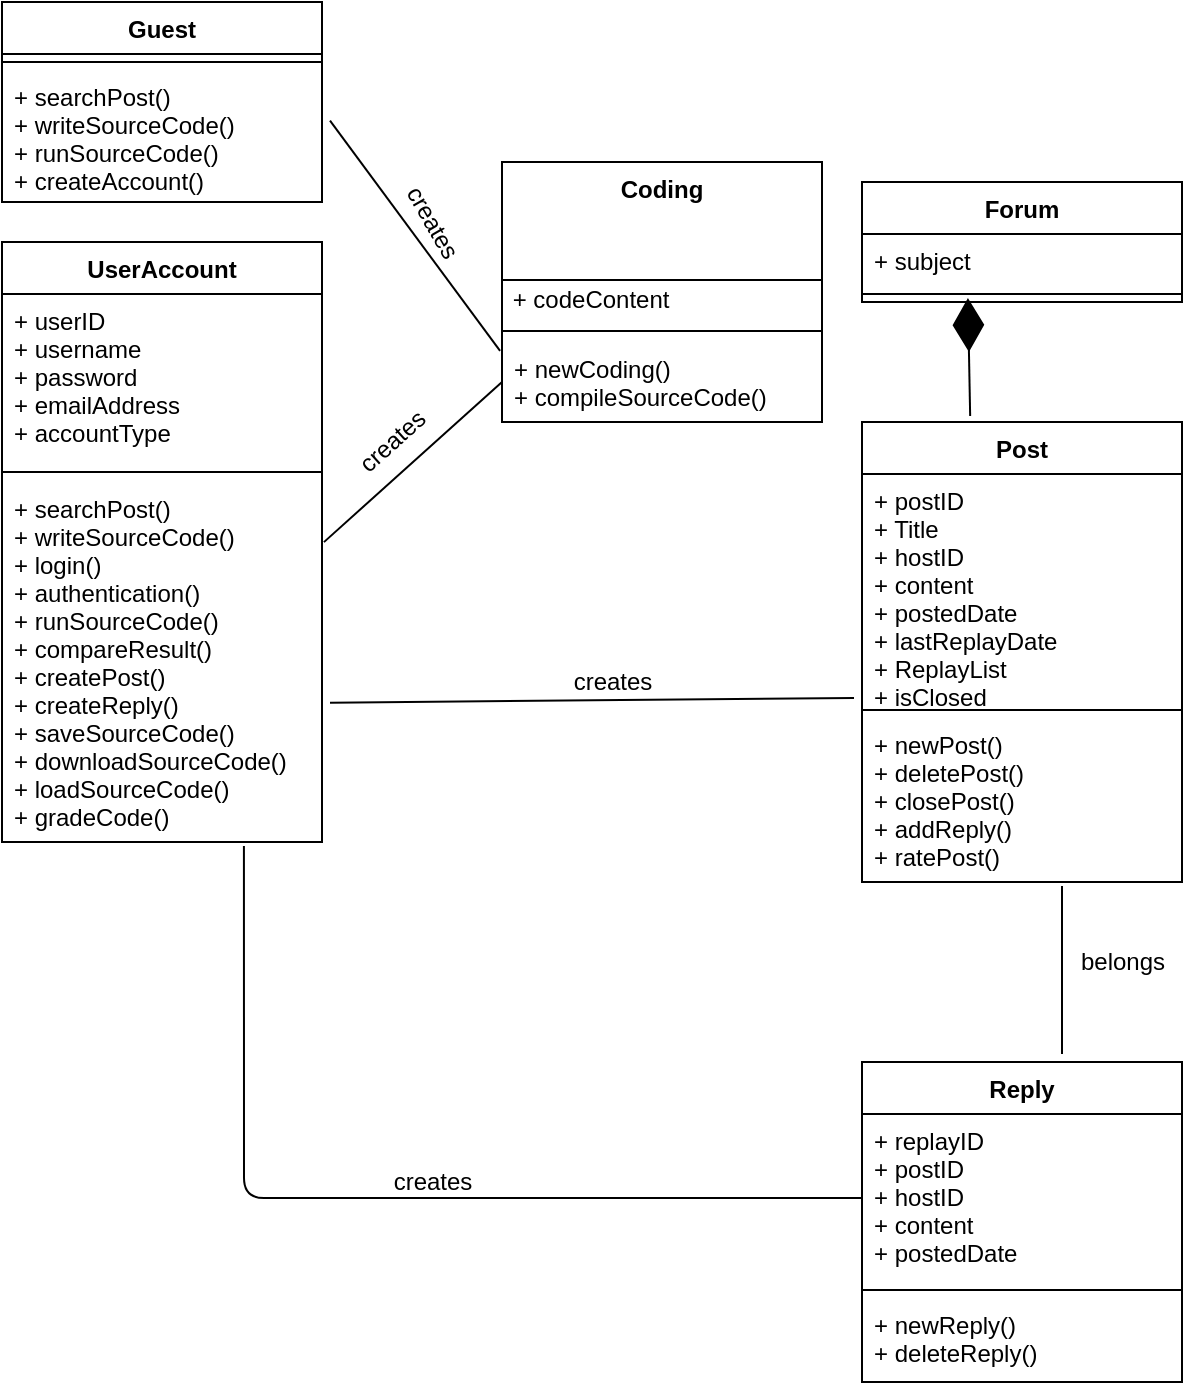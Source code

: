 <mxfile version="12.8.2" type="device"><diagram id="30vEpzzHwccUqogJ9xKW" name="Page-1"><mxGraphModel dx="1422" dy="761" grid="1" gridSize="10" guides="1" tooltips="1" connect="1" arrows="1" fold="1" page="1" pageScale="1" pageWidth="827" pageHeight="1169" math="0" shadow="0"><root><mxCell id="0"/><mxCell id="1" parent="0"/><mxCell id="Y5ei8fc5si1F899Xsz40-1" value="Guest" style="swimlane;fontStyle=1;align=center;verticalAlign=top;childLayout=stackLayout;horizontal=1;startSize=26;horizontalStack=0;resizeParent=1;resizeParentMax=0;resizeLast=0;collapsible=1;marginBottom=0;" parent="1" vertex="1"><mxGeometry x="20" y="30" width="160" height="100" as="geometry"/></mxCell><mxCell id="Y5ei8fc5si1F899Xsz40-3" value="" style="line;strokeWidth=1;fillColor=none;align=left;verticalAlign=middle;spacingTop=-1;spacingLeft=3;spacingRight=3;rotatable=0;labelPosition=right;points=[];portConstraint=eastwest;" parent="Y5ei8fc5si1F899Xsz40-1" vertex="1"><mxGeometry y="26" width="160" height="8" as="geometry"/></mxCell><mxCell id="Y5ei8fc5si1F899Xsz40-4" value="+ searchPost()&#10;+ writeSourceCode()&#10;+ runSourceCode()&#10;+ createAccount()" style="text;strokeColor=none;fillColor=none;align=left;verticalAlign=top;spacingLeft=4;spacingRight=4;overflow=hidden;rotatable=0;points=[[0,0.5],[1,0.5]];portConstraint=eastwest;" parent="Y5ei8fc5si1F899Xsz40-1" vertex="1"><mxGeometry y="34" width="160" height="66" as="geometry"/></mxCell><mxCell id="Y5ei8fc5si1F899Xsz40-7" value="" style="endArrow=none;html=1;exitX=1.025;exitY=0.384;exitDx=0;exitDy=0;exitPerimeter=0;entryX=-0.006;entryY=0.111;entryDx=0;entryDy=0;entryPerimeter=0;" parent="1" source="Y5ei8fc5si1F899Xsz40-4" target="Y5ei8fc5si1F899Xsz40-12" edge="1"><mxGeometry width="50" height="50" relative="1" as="geometry"><mxPoint x="390" y="410" as="sourcePoint"/><mxPoint x="420" y="278.012" as="targetPoint"/><Array as="points"/></mxGeometry></mxCell><mxCell id="Y5ei8fc5si1F899Xsz40-8" value="creates" style="text;html=1;align=center;verticalAlign=middle;resizable=0;points=[];autosize=1;rotation=60;" parent="1" vertex="1"><mxGeometry x="210" y="130" width="50" height="20" as="geometry"/></mxCell><mxCell id="Y5ei8fc5si1F899Xsz40-9" value="Coding" style="swimlane;fontStyle=1;align=center;verticalAlign=top;childLayout=stackLayout;horizontal=1;startSize=59;horizontalStack=0;resizeParent=1;resizeParentMax=0;resizeLast=0;collapsible=1;marginBottom=0;strokeColor=#000000;" parent="1" vertex="1"><mxGeometry x="270" y="110" width="160" height="130" as="geometry"/></mxCell><mxCell id="Y5ei8fc5si1F899Xsz40-46" value="&amp;nbsp;+ codeContent" style="text;html=1;align=left;verticalAlign=middle;resizable=0;points=[];autosize=1;" parent="Y5ei8fc5si1F899Xsz40-9" vertex="1"><mxGeometry y="59" width="160" height="20" as="geometry"/></mxCell><mxCell id="Y5ei8fc5si1F899Xsz40-11" value="" style="line;strokeWidth=1;fillColor=none;align=left;verticalAlign=middle;spacingTop=-1;spacingLeft=3;spacingRight=3;rotatable=0;labelPosition=right;points=[];portConstraint=eastwest;" parent="Y5ei8fc5si1F899Xsz40-9" vertex="1"><mxGeometry y="79" width="160" height="11" as="geometry"/></mxCell><mxCell id="Y5ei8fc5si1F899Xsz40-12" value="+ newCoding()&#10;+ compileSourceCode()" style="text;strokeColor=none;fillColor=none;align=left;verticalAlign=top;spacingLeft=4;spacingRight=4;overflow=hidden;rotatable=0;points=[[0,0.5],[1,0.5]];portConstraint=eastwest;" parent="Y5ei8fc5si1F899Xsz40-9" vertex="1"><mxGeometry y="90" width="160" height="40" as="geometry"/></mxCell><mxCell id="Y5ei8fc5si1F899Xsz40-20" value="UserAccount" style="swimlane;fontStyle=1;align=center;verticalAlign=top;childLayout=stackLayout;horizontal=1;startSize=26;horizontalStack=0;resizeParent=1;resizeParentMax=0;resizeLast=0;collapsible=1;marginBottom=0;strokeColor=#000000;" parent="1" vertex="1"><mxGeometry x="20" y="150" width="160" height="300" as="geometry"/></mxCell><mxCell id="Y5ei8fc5si1F899Xsz40-21" value="+ userID&#10;+ username&#10;+ password&#10;+ emailAddress&#10;+ accountType" style="text;strokeColor=none;fillColor=none;align=left;verticalAlign=top;spacingLeft=4;spacingRight=4;overflow=hidden;rotatable=0;points=[[0,0.5],[1,0.5]];portConstraint=eastwest;" parent="Y5ei8fc5si1F899Xsz40-20" vertex="1"><mxGeometry y="26" width="160" height="84" as="geometry"/></mxCell><mxCell id="Y5ei8fc5si1F899Xsz40-22" value="" style="line;strokeWidth=1;fillColor=none;align=left;verticalAlign=middle;spacingTop=-1;spacingLeft=3;spacingRight=3;rotatable=0;labelPosition=right;points=[];portConstraint=eastwest;" parent="Y5ei8fc5si1F899Xsz40-20" vertex="1"><mxGeometry y="110" width="160" height="10" as="geometry"/></mxCell><mxCell id="Y5ei8fc5si1F899Xsz40-23" value="+ searchPost()&#10;+ writeSourceCode()&#10;+ login()&#10;+ authentication()&#10;+ runSourceCode()&#10;+ compareResult()&#10;+ createPost()&#10;+ createReply()&#10;+ saveSourceCode()&#10;+ downloadSourceCode()&#10;+ loadSourceCode()&#10;+ gradeCode()" style="text;strokeColor=none;fillColor=none;align=left;verticalAlign=top;spacingLeft=4;spacingRight=4;overflow=hidden;rotatable=0;points=[[0,0.5],[1,0.5]];portConstraint=eastwest;" parent="Y5ei8fc5si1F899Xsz40-20" vertex="1"><mxGeometry y="120" width="160" height="180" as="geometry"/></mxCell><mxCell id="Y5ei8fc5si1F899Xsz40-25" value="" style="endArrow=none;html=1;exitX=1.006;exitY=0.167;exitDx=0;exitDy=0;exitPerimeter=0;entryX=0;entryY=0.5;entryDx=0;entryDy=0;" parent="1" source="Y5ei8fc5si1F899Xsz40-23" target="Y5ei8fc5si1F899Xsz40-12" edge="1"><mxGeometry width="50" height="50" relative="1" as="geometry"><mxPoint x="390" y="310" as="sourcePoint"/><mxPoint x="250" y="270" as="targetPoint"/></mxGeometry></mxCell><mxCell id="Y5ei8fc5si1F899Xsz40-31" value="" style="endArrow=none;html=1;exitX=1.025;exitY=0.613;exitDx=0;exitDy=0;exitPerimeter=0;" parent="1" source="Y5ei8fc5si1F899Xsz40-23" edge="1"><mxGeometry width="50" height="50" relative="1" as="geometry"><mxPoint x="390" y="410" as="sourcePoint"/><mxPoint x="446" y="378" as="targetPoint"/></mxGeometry></mxCell><mxCell id="Y5ei8fc5si1F899Xsz40-32" value="Forum" style="swimlane;fontStyle=1;align=center;verticalAlign=top;childLayout=stackLayout;horizontal=1;startSize=26;horizontalStack=0;resizeParent=1;resizeParentMax=0;resizeLast=0;collapsible=1;marginBottom=0;strokeColor=#000000;" parent="1" vertex="1"><mxGeometry x="450" y="120" width="160" height="60" as="geometry"/></mxCell><mxCell id="Y5ei8fc5si1F899Xsz40-33" value="+ subject" style="text;strokeColor=none;fillColor=none;align=left;verticalAlign=top;spacingLeft=4;spacingRight=4;overflow=hidden;rotatable=0;points=[[0,0.5],[1,0.5]];portConstraint=eastwest;" parent="Y5ei8fc5si1F899Xsz40-32" vertex="1"><mxGeometry y="26" width="160" height="26" as="geometry"/></mxCell><mxCell id="Y5ei8fc5si1F899Xsz40-34" value="" style="line;strokeWidth=1;fillColor=none;align=left;verticalAlign=middle;spacingTop=-1;spacingLeft=3;spacingRight=3;rotatable=0;labelPosition=right;points=[];portConstraint=eastwest;" parent="Y5ei8fc5si1F899Xsz40-32" vertex="1"><mxGeometry y="52" width="160" height="8" as="geometry"/></mxCell><mxCell id="Y5ei8fc5si1F899Xsz40-36" value="Reply" style="swimlane;fontStyle=1;align=center;verticalAlign=top;childLayout=stackLayout;horizontal=1;startSize=26;horizontalStack=0;resizeParent=1;resizeParentMax=0;resizeLast=0;collapsible=1;marginBottom=0;strokeColor=#000000;" parent="1" vertex="1"><mxGeometry x="450" y="560" width="160" height="160" as="geometry"/></mxCell><mxCell id="Y5ei8fc5si1F899Xsz40-37" value="+ replayID&#10;+ postID&#10;+ hostID&#10;+ content&#10;+ postedDate" style="text;strokeColor=none;fillColor=none;align=left;verticalAlign=top;spacingLeft=4;spacingRight=4;overflow=hidden;rotatable=0;points=[[0,0.5],[1,0.5]];portConstraint=eastwest;" parent="Y5ei8fc5si1F899Xsz40-36" vertex="1"><mxGeometry y="26" width="160" height="84" as="geometry"/></mxCell><mxCell id="Y5ei8fc5si1F899Xsz40-38" value="" style="line;strokeWidth=1;fillColor=none;align=left;verticalAlign=middle;spacingTop=-1;spacingLeft=3;spacingRight=3;rotatable=0;labelPosition=right;points=[];portConstraint=eastwest;" parent="Y5ei8fc5si1F899Xsz40-36" vertex="1"><mxGeometry y="110" width="160" height="8" as="geometry"/></mxCell><mxCell id="Y5ei8fc5si1F899Xsz40-39" value="+ newReply()&#10;+ deleteReply()" style="text;strokeColor=none;fillColor=none;align=left;verticalAlign=top;spacingLeft=4;spacingRight=4;overflow=hidden;rotatable=0;points=[[0,0.5],[1,0.5]];portConstraint=eastwest;" parent="Y5ei8fc5si1F899Xsz40-36" vertex="1"><mxGeometry y="118" width="160" height="42" as="geometry"/></mxCell><mxCell id="Y5ei8fc5si1F899Xsz40-40" value="Post" style="swimlane;fontStyle=1;align=center;verticalAlign=top;childLayout=stackLayout;horizontal=1;startSize=26;horizontalStack=0;resizeParent=1;resizeParentMax=0;resizeLast=0;collapsible=1;marginBottom=0;strokeColor=#000000;" parent="1" vertex="1"><mxGeometry x="450" y="240" width="160" height="230" as="geometry"/></mxCell><mxCell id="Y5ei8fc5si1F899Xsz40-41" value="+ postID&#10;+ Title&#10;+ hostID&#10;+ content&#10;+ postedDate&#10;+ lastReplayDate&#10;+ ReplayList&#10;+ isClosed" style="text;strokeColor=none;fillColor=none;align=left;verticalAlign=top;spacingLeft=4;spacingRight=4;overflow=hidden;rotatable=0;points=[[0,0.5],[1,0.5]];portConstraint=eastwest;" parent="Y5ei8fc5si1F899Xsz40-40" vertex="1"><mxGeometry y="26" width="160" height="114" as="geometry"/></mxCell><mxCell id="Y5ei8fc5si1F899Xsz40-42" value="" style="line;strokeWidth=1;fillColor=none;align=left;verticalAlign=middle;spacingTop=-1;spacingLeft=3;spacingRight=3;rotatable=0;labelPosition=right;points=[];portConstraint=eastwest;" parent="Y5ei8fc5si1F899Xsz40-40" vertex="1"><mxGeometry y="140" width="160" height="8" as="geometry"/></mxCell><mxCell id="Y5ei8fc5si1F899Xsz40-43" value="+ newPost()&#10;+ deletePost()&#10;+ closePost()&#10;+ addReply()&#10;+ ratePost()" style="text;strokeColor=none;fillColor=none;align=left;verticalAlign=top;spacingLeft=4;spacingRight=4;overflow=hidden;rotatable=0;points=[[0,0.5],[1,0.5]];portConstraint=eastwest;" parent="Y5ei8fc5si1F899Xsz40-40" vertex="1"><mxGeometry y="148" width="160" height="82" as="geometry"/></mxCell><mxCell id="Y5ei8fc5si1F899Xsz40-44" value="" style="endArrow=diamondThin;endFill=1;endSize=24;html=1;exitX=0.338;exitY=-0.013;exitDx=0;exitDy=0;exitPerimeter=0;entryX=0.331;entryY=0.75;entryDx=0;entryDy=0;entryPerimeter=0;" parent="1" source="Y5ei8fc5si1F899Xsz40-40" target="Y5ei8fc5si1F899Xsz40-34" edge="1"><mxGeometry width="160" relative="1" as="geometry"><mxPoint x="620" y="210" as="sourcePoint"/><mxPoint x="504" y="190" as="targetPoint"/></mxGeometry></mxCell><mxCell id="Y5ei8fc5si1F899Xsz40-47" value="" style="endArrow=none;html=1;entryX=0.756;entryY=1.011;entryDx=0;entryDy=0;entryPerimeter=0;exitX=0;exitY=0.5;exitDx=0;exitDy=0;" parent="1" source="Y5ei8fc5si1F899Xsz40-37" target="Y5ei8fc5si1F899Xsz40-23" edge="1"><mxGeometry width="50" height="50" relative="1" as="geometry"><mxPoint x="260" y="480" as="sourcePoint"/><mxPoint x="310" y="430" as="targetPoint"/><Array as="points"><mxPoint x="141" y="628"/></Array></mxGeometry></mxCell><mxCell id="Y5ei8fc5si1F899Xsz40-48" value="" style="endArrow=none;html=1;" parent="1" edge="1"><mxGeometry width="50" height="50" relative="1" as="geometry"><mxPoint x="550" y="472" as="sourcePoint"/><mxPoint x="550" y="556" as="targetPoint"/></mxGeometry></mxCell><mxCell id="l2r0pGDllAG3g6C7JW7T-1" value="belongs" style="text;html=1;align=center;verticalAlign=middle;resizable=0;points=[];autosize=1;" vertex="1" parent="1"><mxGeometry x="550" y="500" width="60" height="20" as="geometry"/></mxCell><mxCell id="l2r0pGDllAG3g6C7JW7T-2" value="creates" style="text;html=1;align=center;verticalAlign=middle;resizable=0;points=[];autosize=1;rotation=-42;" vertex="1" parent="1"><mxGeometry x="190" y="240" width="50" height="20" as="geometry"/></mxCell><mxCell id="l2r0pGDllAG3g6C7JW7T-3" value="creates" style="text;html=1;align=center;verticalAlign=middle;resizable=0;points=[];autosize=1;" vertex="1" parent="1"><mxGeometry x="300" y="360" width="50" height="20" as="geometry"/></mxCell><mxCell id="l2r0pGDllAG3g6C7JW7T-4" value="creates" style="text;html=1;align=center;verticalAlign=middle;resizable=0;points=[];autosize=1;" vertex="1" parent="1"><mxGeometry x="210" y="610" width="50" height="20" as="geometry"/></mxCell></root></mxGraphModel></diagram></mxfile>